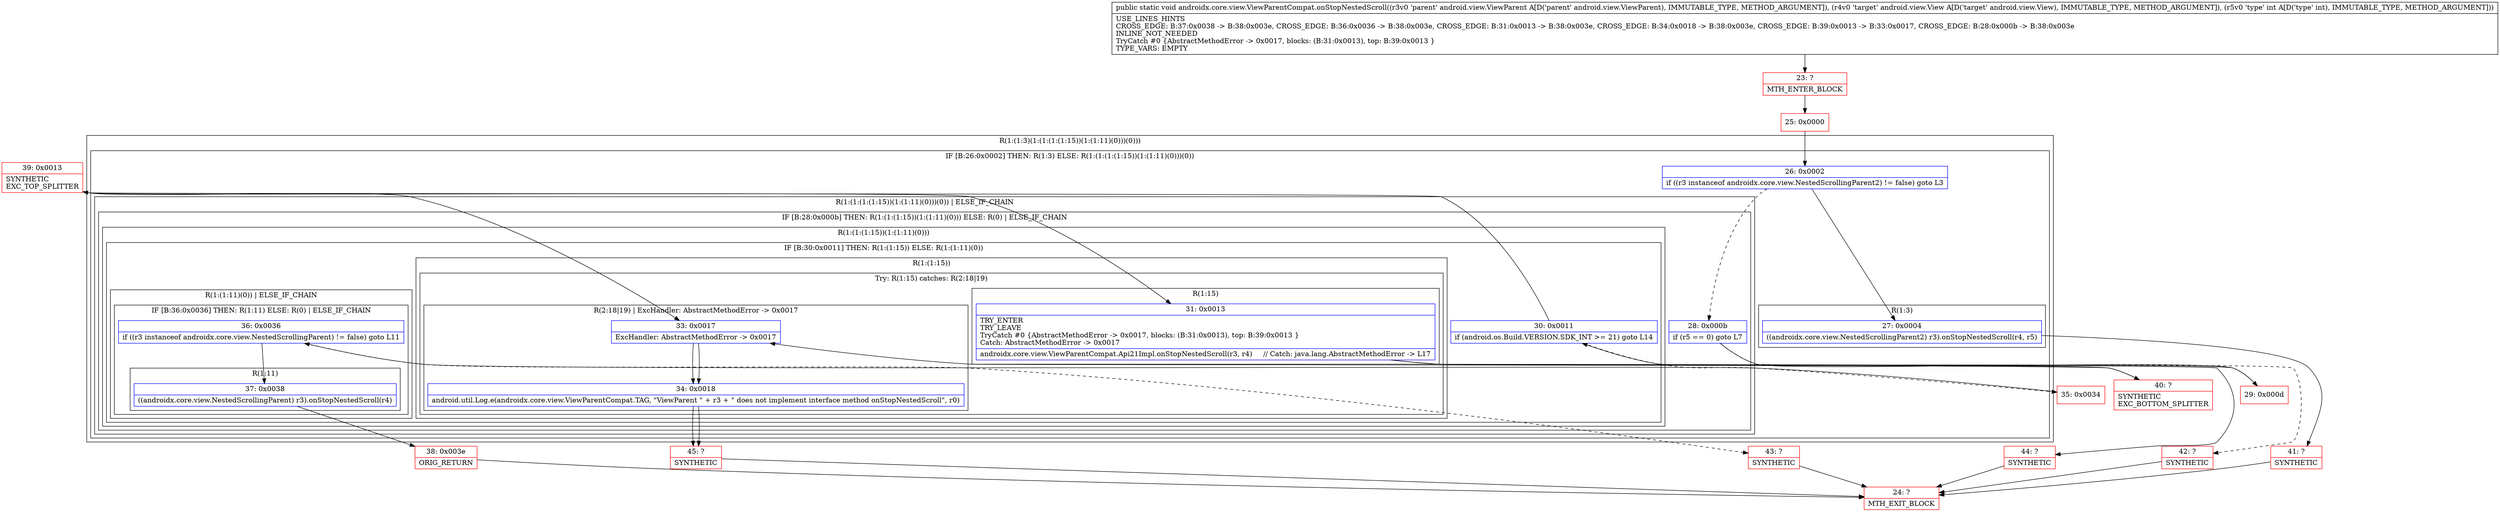 digraph "CFG forandroidx.core.view.ViewParentCompat.onStopNestedScroll(Landroid\/view\/ViewParent;Landroid\/view\/View;I)V" {
subgraph cluster_Region_2018393193 {
label = "R(1:(1:3)(1:(1:(1:(1:15))(1:(1:11)(0)))(0)))";
node [shape=record,color=blue];
subgraph cluster_IfRegion_483232754 {
label = "IF [B:26:0x0002] THEN: R(1:3) ELSE: R(1:(1:(1:(1:15))(1:(1:11)(0)))(0))";
node [shape=record,color=blue];
Node_26 [shape=record,label="{26\:\ 0x0002|if ((r3 instanceof androidx.core.view.NestedScrollingParent2) != false) goto L3\l}"];
subgraph cluster_Region_1499266139 {
label = "R(1:3)";
node [shape=record,color=blue];
Node_27 [shape=record,label="{27\:\ 0x0004|((androidx.core.view.NestedScrollingParent2) r3).onStopNestedScroll(r4, r5)\l}"];
}
subgraph cluster_Region_711812853 {
label = "R(1:(1:(1:(1:15))(1:(1:11)(0)))(0)) | ELSE_IF_CHAIN\l";
node [shape=record,color=blue];
subgraph cluster_IfRegion_600418981 {
label = "IF [B:28:0x000b] THEN: R(1:(1:(1:15))(1:(1:11)(0))) ELSE: R(0) | ELSE_IF_CHAIN\l";
node [shape=record,color=blue];
Node_28 [shape=record,label="{28\:\ 0x000b|if (r5 == 0) goto L7\l}"];
subgraph cluster_Region_1403729717 {
label = "R(1:(1:(1:15))(1:(1:11)(0)))";
node [shape=record,color=blue];
subgraph cluster_IfRegion_1831577407 {
label = "IF [B:30:0x0011] THEN: R(1:(1:15)) ELSE: R(1:(1:11)(0))";
node [shape=record,color=blue];
Node_30 [shape=record,label="{30\:\ 0x0011|if (android.os.Build.VERSION.SDK_INT \>= 21) goto L14\l}"];
subgraph cluster_Region_749747873 {
label = "R(1:(1:15))";
node [shape=record,color=blue];
subgraph cluster_TryCatchRegion_1120023824 {
label = "Try: R(1:15) catches: R(2:18|19)";
node [shape=record,color=blue];
subgraph cluster_Region_1222291682 {
label = "R(1:15)";
node [shape=record,color=blue];
Node_31 [shape=record,label="{31\:\ 0x0013|TRY_ENTER\lTRY_LEAVE\lTryCatch #0 \{AbstractMethodError \-\> 0x0017, blocks: (B:31:0x0013), top: B:39:0x0013 \}\lCatch: AbstractMethodError \-\> 0x0017\l|androidx.core.view.ViewParentCompat.Api21Impl.onStopNestedScroll(r3, r4)     \/\/ Catch: java.lang.AbstractMethodError \-\> L17\l}"];
}
subgraph cluster_Region_2029581465 {
label = "R(2:18|19) | ExcHandler: AbstractMethodError \-\> 0x0017\l";
node [shape=record,color=blue];
Node_33 [shape=record,label="{33\:\ 0x0017|ExcHandler: AbstractMethodError \-\> 0x0017\l}"];
Node_34 [shape=record,label="{34\:\ 0x0018|android.util.Log.e(androidx.core.view.ViewParentCompat.TAG, \"ViewParent \" + r3 + \" does not implement interface method onStopNestedScroll\", r0)\l}"];
}
}
}
subgraph cluster_Region_1435535377 {
label = "R(1:(1:11)(0)) | ELSE_IF_CHAIN\l";
node [shape=record,color=blue];
subgraph cluster_IfRegion_111762694 {
label = "IF [B:36:0x0036] THEN: R(1:11) ELSE: R(0) | ELSE_IF_CHAIN\l";
node [shape=record,color=blue];
Node_36 [shape=record,label="{36\:\ 0x0036|if ((r3 instanceof androidx.core.view.NestedScrollingParent) != false) goto L11\l}"];
subgraph cluster_Region_459907217 {
label = "R(1:11)";
node [shape=record,color=blue];
Node_37 [shape=record,label="{37\:\ 0x0038|((androidx.core.view.NestedScrollingParent) r3).onStopNestedScroll(r4)\l}"];
}
subgraph cluster_Region_613077849 {
label = "R(0)";
node [shape=record,color=blue];
}
}
}
}
}
subgraph cluster_Region_1972045785 {
label = "R(0)";
node [shape=record,color=blue];
}
}
}
}
}
subgraph cluster_Region_2029581465 {
label = "R(2:18|19) | ExcHandler: AbstractMethodError \-\> 0x0017\l";
node [shape=record,color=blue];
Node_33 [shape=record,label="{33\:\ 0x0017|ExcHandler: AbstractMethodError \-\> 0x0017\l}"];
Node_34 [shape=record,label="{34\:\ 0x0018|android.util.Log.e(androidx.core.view.ViewParentCompat.TAG, \"ViewParent \" + r3 + \" does not implement interface method onStopNestedScroll\", r0)\l}"];
}
Node_23 [shape=record,color=red,label="{23\:\ ?|MTH_ENTER_BLOCK\l}"];
Node_25 [shape=record,color=red,label="{25\:\ 0x0000}"];
Node_41 [shape=record,color=red,label="{41\:\ ?|SYNTHETIC\l}"];
Node_24 [shape=record,color=red,label="{24\:\ ?|MTH_EXIT_BLOCK\l}"];
Node_29 [shape=record,color=red,label="{29\:\ 0x000d}"];
Node_35 [shape=record,color=red,label="{35\:\ 0x0034}"];
Node_38 [shape=record,color=red,label="{38\:\ 0x003e|ORIG_RETURN\l}"];
Node_43 [shape=record,color=red,label="{43\:\ ?|SYNTHETIC\l}"];
Node_39 [shape=record,color=red,label="{39\:\ 0x0013|SYNTHETIC\lEXC_TOP_SPLITTER\l}"];
Node_40 [shape=record,color=red,label="{40\:\ ?|SYNTHETIC\lEXC_BOTTOM_SPLITTER\l}"];
Node_44 [shape=record,color=red,label="{44\:\ ?|SYNTHETIC\l}"];
Node_45 [shape=record,color=red,label="{45\:\ ?|SYNTHETIC\l}"];
Node_42 [shape=record,color=red,label="{42\:\ ?|SYNTHETIC\l}"];
MethodNode[shape=record,label="{public static void androidx.core.view.ViewParentCompat.onStopNestedScroll((r3v0 'parent' android.view.ViewParent A[D('parent' android.view.ViewParent), IMMUTABLE_TYPE, METHOD_ARGUMENT]), (r4v0 'target' android.view.View A[D('target' android.view.View), IMMUTABLE_TYPE, METHOD_ARGUMENT]), (r5v0 'type' int A[D('type' int), IMMUTABLE_TYPE, METHOD_ARGUMENT]))  | USE_LINES_HINTS\lCROSS_EDGE: B:37:0x0038 \-\> B:38:0x003e, CROSS_EDGE: B:36:0x0036 \-\> B:38:0x003e, CROSS_EDGE: B:31:0x0013 \-\> B:38:0x003e, CROSS_EDGE: B:34:0x0018 \-\> B:38:0x003e, CROSS_EDGE: B:39:0x0013 \-\> B:33:0x0017, CROSS_EDGE: B:28:0x000b \-\> B:38:0x003e\lINLINE_NOT_NEEDED\lTryCatch #0 \{AbstractMethodError \-\> 0x0017, blocks: (B:31:0x0013), top: B:39:0x0013 \}\lTYPE_VARS: EMPTY\l}"];
MethodNode -> Node_23;Node_26 -> Node_27;
Node_26 -> Node_28[style=dashed];
Node_27 -> Node_41;
Node_28 -> Node_29;
Node_28 -> Node_42[style=dashed];
Node_30 -> Node_35[style=dashed];
Node_30 -> Node_39;
Node_31 -> Node_40;
Node_31 -> Node_44;
Node_33 -> Node_34;
Node_34 -> Node_45;
Node_36 -> Node_37;
Node_36 -> Node_43[style=dashed];
Node_37 -> Node_38;
Node_33 -> Node_34;
Node_34 -> Node_45;
Node_23 -> Node_25;
Node_25 -> Node_26;
Node_41 -> Node_24;
Node_29 -> Node_30;
Node_35 -> Node_36;
Node_38 -> Node_24;
Node_43 -> Node_24;
Node_39 -> Node_31;
Node_39 -> Node_33;
Node_40 -> Node_33;
Node_44 -> Node_24;
Node_45 -> Node_24;
Node_42 -> Node_24;
}

